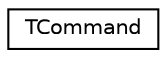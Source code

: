 digraph "Graphical Class Hierarchy"
{
 // LATEX_PDF_SIZE
  edge [fontname="Helvetica",fontsize="10",labelfontname="Helvetica",labelfontsize="10"];
  node [fontname="Helvetica",fontsize="10",shape=record];
  rankdir="LR";
  Node0 [label="TCommand",height=0.2,width=0.4,color="black", fillcolor="white", style="filled",URL="$structTCommand.html",tooltip="Struct to represent single command."];
}
